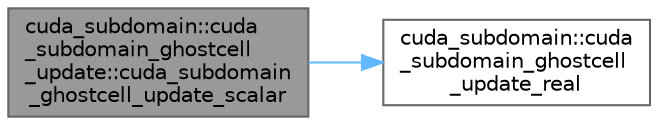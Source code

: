 digraph "cuda_subdomain::cuda_subdomain_ghostcell_update::cuda_subdomain_ghostcell_update_scalar"
{
 // LATEX_PDF_SIZE
  bgcolor="transparent";
  edge [fontname=Helvetica,fontsize=10,labelfontname=Helvetica,labelfontsize=10];
  node [fontname=Helvetica,fontsize=10,shape=box,height=0.2,width=0.4];
  rankdir="LR";
  Node1 [id="Node000001",label="cuda_subdomain::cuda\l_subdomain_ghostcell\l_update::cuda_subdomain\l_ghostcell_update_scalar",height=0.2,width=0.4,color="gray40", fillcolor="grey60", style="filled", fontcolor="black",tooltip=" "];
  Node1 -> Node2 [id="edge1_Node000001_Node000002",color="steelblue1",style="solid",tooltip=" "];
  Node2 [id="Node000002",label="cuda_subdomain::cuda\l_subdomain_ghostcell\l_update_real",height=0.2,width=0.4,color="grey40", fillcolor="white", style="filled",URL="$namespacecuda__subdomain.html#a91ca880a7e12134f59b98203215f77a4",tooltip=" "];
}
